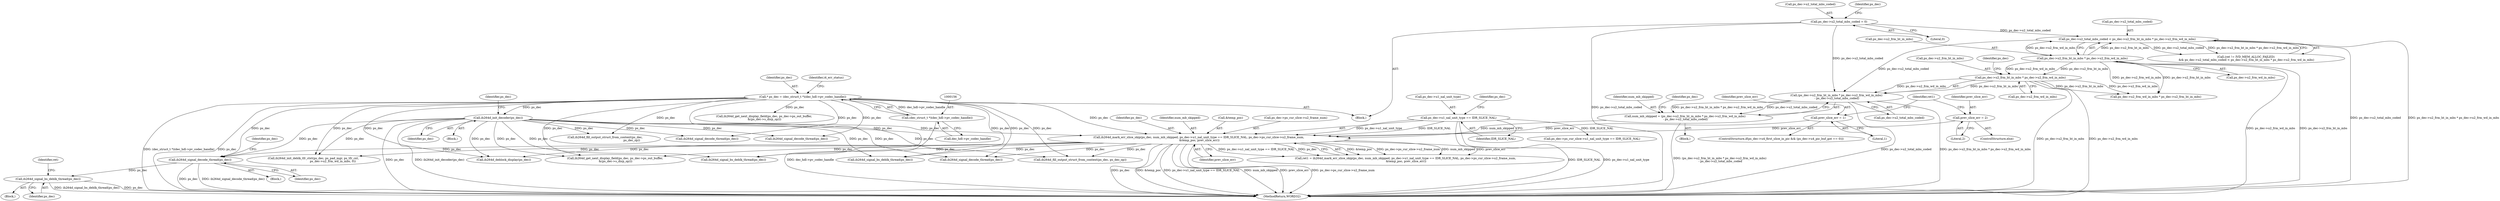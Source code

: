digraph "0_Android_7554755536019e439433c515eeb44e701fb3bfb2@API" {
"1001567" [label="(Call,ih264d_signal_bs_deblk_thread(ps_dec))"];
"1001558" [label="(Call,ih264d_signal_decode_thread(ps_dec))"];
"1000896" [label="(Call,ih264d_init_decoder(ps_dec))"];
"1000153" [label="(Call,* ps_dec = (dec_struct_t *)(dec_hdl->pv_codec_handle))"];
"1000155" [label="(Call,(dec_struct_t *)(dec_hdl->pv_codec_handle))"];
"1001514" [label="(Call,ih264d_mark_err_slice_skip(ps_dec, num_mb_skipped, ps_dec->u1_nal_unit_type == IDR_SLICE_NAL, ps_dec->ps_cur_slice->u2_frame_num,\n &temp_poc, prev_slice_err))"];
"1001482" [label="(Call,num_mb_skipped = (ps_dec->u2_frm_ht_in_mbs * ps_dec->u2_frm_wd_in_mbs)\n - ps_dec->u2_total_mbs_coded)"];
"1001484" [label="(Call,(ps_dec->u2_frm_ht_in_mbs * ps_dec->u2_frm_wd_in_mbs)\n - ps_dec->u2_total_mbs_coded)"];
"1001485" [label="(Call,ps_dec->u2_frm_ht_in_mbs * ps_dec->u2_frm_wd_in_mbs)"];
"1001470" [label="(Call,ps_dec->u2_frm_ht_in_mbs * ps_dec->u2_frm_wd_in_mbs)"];
"1001466" [label="(Call,ps_dec->u2_total_mbs_coded < ps_dec->u2_frm_ht_in_mbs * ps_dec->u2_frm_wd_in_mbs)"];
"1000908" [label="(Call,ps_dec->u2_total_mbs_coded = 0)"];
"1001517" [label="(Call,ps_dec->u1_nal_unit_type == IDR_SLICE_NAL)"];
"1001505" [label="(Call,prev_slice_err = 1)"];
"1001509" [label="(Call,prev_slice_err = 2)"];
"1001477" [label="(Block,)"];
"1000909" [label="(Call,ps_dec->u2_total_mbs_coded)"];
"1001510" [label="(Identifier,prev_slice_err)"];
"1001489" [label="(Call,ps_dec->u2_frm_wd_in_mbs)"];
"1001524" [label="(Identifier,ps_dec)"];
"1001647" [label="(Call,ih264d_init_deblk_tfr_ctxt(ps_dec, ps_pad_mgr, ps_tfr_cxt,\n                                           ps_dec->u2_frm_wd_in_mbs, 0))"];
"1001486" [label="(Call,ps_dec->u2_frm_ht_in_mbs)"];
"1001470" [label="(Call,ps_dec->u2_frm_ht_in_mbs * ps_dec->u2_frm_wd_in_mbs)"];
"1000157" [label="(Call,dec_hdl->pv_codec_handle)"];
"1001483" [label="(Identifier,num_mb_skipped)"];
"1001515" [label="(Identifier,ps_dec)"];
"1001514" [label="(Call,ih264d_mark_err_slice_skip(ps_dec, num_mb_skipped, ps_dec->u1_nal_unit_type == IDR_SLICE_NAL, ps_dec->ps_cur_slice->u2_frame_num,\n &temp_poc, prev_slice_err))"];
"1001568" [label="(Identifier,ps_dec)"];
"1001495" [label="(ControlStructure,if(ps_dec->u4_first_slice_in_pic && (ps_dec->u4_pic_buf_got == 0)))"];
"1000900" [label="(Identifier,ps_dec)"];
"1001508" [label="(ControlStructure,else)"];
"1001567" [label="(Call,ih264d_signal_bs_deblk_thread(ps_dec))"];
"1001529" [label="(Identifier,prev_slice_err)"];
"1001506" [label="(Identifier,prev_slice_err)"];
"1001518" [label="(Call,ps_dec->u1_nal_unit_type)"];
"1001845" [label="(Call,ih264d_deblock_display(ps_dec))"];
"1000897" [label="(Identifier,ps_dec)"];
"1001507" [label="(Literal,1)"];
"1001485" [label="(Call,ps_dec->u2_frm_ht_in_mbs * ps_dec->u2_frm_wd_in_mbs)"];
"1001632" [label="(Call,ps_dec->u2_frm_wd_in_mbs * ps_dec->u2_frm_ht_in_mbs)"];
"1000153" [label="(Call,* ps_dec = (dec_struct_t *)(dec_hdl->pv_codec_handle))"];
"1001474" [label="(Call,ps_dec->u2_frm_wd_in_mbs)"];
"1000912" [label="(Literal,0)"];
"1000895" [label="(Block,)"];
"1002129" [label="(MethodReturn,WORD32)"];
"1001467" [label="(Call,ps_dec->u2_total_mbs_coded)"];
"1001981" [label="(Call,ih264d_get_next_display_field(ps_dec, ps_dec->ps_out_buffer,\n &(ps_dec->s_disp_op)))"];
"1001521" [label="(Identifier,IDR_SLICE_NAL)"];
"1001571" [label="(Identifier,ret)"];
"1001512" [label="(Call,ret1 = ih264d_mark_err_slice_skip(ps_dec, num_mb_skipped, ps_dec->u1_nal_unit_type == IDR_SLICE_NAL, ps_dec->ps_cur_slice->u2_frame_num,\n &temp_poc, prev_slice_err))"];
"1001516" [label="(Identifier,num_mb_skipped)"];
"1001559" [label="(Identifier,ps_dec)"];
"1001471" [label="(Call,ps_dec->u2_frm_ht_in_mbs)"];
"1001873" [label="(Call,ps_dec->ps_cur_slice->u1_nal_unit_type == IDR_SLICE_NAL)"];
"1001462" [label="(Call,(ret != IVD_MEM_ALLOC_FAILED)\n && ps_dec->u2_total_mbs_coded < ps_dec->u2_frm_ht_in_mbs * ps_dec->u2_frm_wd_in_mbs)"];
"1001513" [label="(Identifier,ret1)"];
"1000713" [label="(Call,ih264d_get_next_display_field(ps_dec, ps_dec->ps_out_buffer,\n &(ps_dec->s_disp_op)))"];
"1001493" [label="(Identifier,ps_dec)"];
"1001509" [label="(Call,prev_slice_err = 2)"];
"1001967" [label="(Call,ih264d_signal_bs_deblk_thread(ps_dec))"];
"1000155" [label="(Call,(dec_struct_t *)(dec_hdl->pv_codec_handle))"];
"1001482" [label="(Call,num_mb_skipped = (ps_dec->u2_frm_ht_in_mbs * ps_dec->u2_frm_wd_in_mbs)\n - ps_dec->u2_total_mbs_coded)"];
"1001511" [label="(Literal,2)"];
"1001563" [label="(Identifier,ps_dec)"];
"1000162" [label="(Identifier,i4_err_status)"];
"1001517" [label="(Call,ps_dec->u1_nal_unit_type == IDR_SLICE_NAL)"];
"1001466" [label="(Call,ps_dec->u2_total_mbs_coded < ps_dec->u2_frm_ht_in_mbs * ps_dec->u2_frm_wd_in_mbs)"];
"1001566" [label="(Block,)"];
"1001789" [label="(Call,ih264d_signal_bs_deblk_thread(ps_dec))"];
"1001527" [label="(Call,&temp_poc)"];
"1000908" [label="(Call,ps_dec->u2_total_mbs_coded = 0)"];
"1001522" [label="(Call,ps_dec->ps_cur_slice->u2_frame_num)"];
"1001248" [label="(Call,ih264d_fill_output_struct_from_context(ps_dec,\n                                                           ps_dec_op))"];
"1001389" [label="(Call,ih264d_signal_decode_thread(ps_dec))"];
"1001184" [label="(Call,ih264d_signal_decode_thread(ps_dec))"];
"1000896" [label="(Call,ih264d_init_decoder(ps_dec))"];
"1000154" [label="(Identifier,ps_dec)"];
"1000915" [label="(Identifier,ps_dec)"];
"1001505" [label="(Call,prev_slice_err = 1)"];
"1001484" [label="(Call,(ps_dec->u2_frm_ht_in_mbs * ps_dec->u2_frm_wd_in_mbs)\n - ps_dec->u2_total_mbs_coded)"];
"1001558" [label="(Call,ih264d_signal_decode_thread(ps_dec))"];
"1001681" [label="(Call,ih264d_signal_decode_thread(ps_dec))"];
"1001492" [label="(Call,ps_dec->u2_total_mbs_coded)"];
"1000151" [label="(Block,)"];
"1002009" [label="(Call,ih264d_fill_output_struct_from_context(ps_dec, ps_dec_op))"];
"1001498" [label="(Identifier,ps_dec)"];
"1001557" [label="(Block,)"];
"1001567" -> "1001566"  [label="AST: "];
"1001567" -> "1001568"  [label="CFG: "];
"1001568" -> "1001567"  [label="AST: "];
"1001571" -> "1001567"  [label="CFG: "];
"1001567" -> "1002129"  [label="DDG: ih264d_signal_bs_deblk_thread(ps_dec)"];
"1001567" -> "1002129"  [label="DDG: ps_dec"];
"1001558" -> "1001567"  [label="DDG: ps_dec"];
"1001558" -> "1001557"  [label="AST: "];
"1001558" -> "1001559"  [label="CFG: "];
"1001559" -> "1001558"  [label="AST: "];
"1001563" -> "1001558"  [label="CFG: "];
"1001558" -> "1002129"  [label="DDG: ih264d_signal_decode_thread(ps_dec)"];
"1001558" -> "1002129"  [label="DDG: ps_dec"];
"1000896" -> "1001558"  [label="DDG: ps_dec"];
"1001514" -> "1001558"  [label="DDG: ps_dec"];
"1000153" -> "1001558"  [label="DDG: ps_dec"];
"1000896" -> "1000895"  [label="AST: "];
"1000896" -> "1000897"  [label="CFG: "];
"1000897" -> "1000896"  [label="AST: "];
"1000900" -> "1000896"  [label="CFG: "];
"1000896" -> "1002129"  [label="DDG: ps_dec"];
"1000896" -> "1002129"  [label="DDG: ih264d_init_decoder(ps_dec)"];
"1000153" -> "1000896"  [label="DDG: ps_dec"];
"1000896" -> "1001184"  [label="DDG: ps_dec"];
"1000896" -> "1001248"  [label="DDG: ps_dec"];
"1000896" -> "1001389"  [label="DDG: ps_dec"];
"1000896" -> "1001514"  [label="DDG: ps_dec"];
"1000896" -> "1001647"  [label="DDG: ps_dec"];
"1000896" -> "1001681"  [label="DDG: ps_dec"];
"1000896" -> "1001789"  [label="DDG: ps_dec"];
"1000896" -> "1001845"  [label="DDG: ps_dec"];
"1000896" -> "1001967"  [label="DDG: ps_dec"];
"1000896" -> "1001981"  [label="DDG: ps_dec"];
"1000896" -> "1002009"  [label="DDG: ps_dec"];
"1000153" -> "1000151"  [label="AST: "];
"1000153" -> "1000155"  [label="CFG: "];
"1000154" -> "1000153"  [label="AST: "];
"1000155" -> "1000153"  [label="AST: "];
"1000162" -> "1000153"  [label="CFG: "];
"1000153" -> "1002129"  [label="DDG: (dec_struct_t *)(dec_hdl->pv_codec_handle)"];
"1000153" -> "1002129"  [label="DDG: ps_dec"];
"1000155" -> "1000153"  [label="DDG: dec_hdl->pv_codec_handle"];
"1000153" -> "1000713"  [label="DDG: ps_dec"];
"1000153" -> "1001184"  [label="DDG: ps_dec"];
"1000153" -> "1001248"  [label="DDG: ps_dec"];
"1000153" -> "1001389"  [label="DDG: ps_dec"];
"1000153" -> "1001514"  [label="DDG: ps_dec"];
"1000153" -> "1001647"  [label="DDG: ps_dec"];
"1000153" -> "1001681"  [label="DDG: ps_dec"];
"1000153" -> "1001789"  [label="DDG: ps_dec"];
"1000153" -> "1001845"  [label="DDG: ps_dec"];
"1000153" -> "1001967"  [label="DDG: ps_dec"];
"1000153" -> "1001981"  [label="DDG: ps_dec"];
"1000153" -> "1002009"  [label="DDG: ps_dec"];
"1000155" -> "1000157"  [label="CFG: "];
"1000156" -> "1000155"  [label="AST: "];
"1000157" -> "1000155"  [label="AST: "];
"1000155" -> "1002129"  [label="DDG: dec_hdl->pv_codec_handle"];
"1001514" -> "1001512"  [label="AST: "];
"1001514" -> "1001529"  [label="CFG: "];
"1001515" -> "1001514"  [label="AST: "];
"1001516" -> "1001514"  [label="AST: "];
"1001517" -> "1001514"  [label="AST: "];
"1001522" -> "1001514"  [label="AST: "];
"1001527" -> "1001514"  [label="AST: "];
"1001529" -> "1001514"  [label="AST: "];
"1001512" -> "1001514"  [label="CFG: "];
"1001514" -> "1002129"  [label="DDG: ps_dec->u1_nal_unit_type == IDR_SLICE_NAL"];
"1001514" -> "1002129"  [label="DDG: num_mb_skipped"];
"1001514" -> "1002129"  [label="DDG: prev_slice_err"];
"1001514" -> "1002129"  [label="DDG: ps_dec->ps_cur_slice->u2_frame_num"];
"1001514" -> "1002129"  [label="DDG: ps_dec"];
"1001514" -> "1002129"  [label="DDG: &temp_poc"];
"1001514" -> "1001512"  [label="DDG: &temp_poc"];
"1001514" -> "1001512"  [label="DDG: ps_dec->ps_cur_slice->u2_frame_num"];
"1001514" -> "1001512"  [label="DDG: num_mb_skipped"];
"1001514" -> "1001512"  [label="DDG: prev_slice_err"];
"1001514" -> "1001512"  [label="DDG: ps_dec->u1_nal_unit_type == IDR_SLICE_NAL"];
"1001514" -> "1001512"  [label="DDG: ps_dec"];
"1001482" -> "1001514"  [label="DDG: num_mb_skipped"];
"1001517" -> "1001514"  [label="DDG: ps_dec->u1_nal_unit_type"];
"1001517" -> "1001514"  [label="DDG: IDR_SLICE_NAL"];
"1001505" -> "1001514"  [label="DDG: prev_slice_err"];
"1001509" -> "1001514"  [label="DDG: prev_slice_err"];
"1001514" -> "1001647"  [label="DDG: ps_dec"];
"1001514" -> "1001681"  [label="DDG: ps_dec"];
"1001514" -> "1001789"  [label="DDG: ps_dec"];
"1001514" -> "1001845"  [label="DDG: ps_dec"];
"1001514" -> "1001967"  [label="DDG: ps_dec"];
"1001514" -> "1001981"  [label="DDG: ps_dec"];
"1001514" -> "1002009"  [label="DDG: ps_dec"];
"1001482" -> "1001477"  [label="AST: "];
"1001482" -> "1001484"  [label="CFG: "];
"1001483" -> "1001482"  [label="AST: "];
"1001484" -> "1001482"  [label="AST: "];
"1001498" -> "1001482"  [label="CFG: "];
"1001482" -> "1002129"  [label="DDG: (ps_dec->u2_frm_ht_in_mbs * ps_dec->u2_frm_wd_in_mbs)\n - ps_dec->u2_total_mbs_coded"];
"1001484" -> "1001482"  [label="DDG: ps_dec->u2_frm_ht_in_mbs * ps_dec->u2_frm_wd_in_mbs"];
"1001484" -> "1001482"  [label="DDG: ps_dec->u2_total_mbs_coded"];
"1001484" -> "1001492"  [label="CFG: "];
"1001485" -> "1001484"  [label="AST: "];
"1001492" -> "1001484"  [label="AST: "];
"1001484" -> "1002129"  [label="DDG: ps_dec->u2_total_mbs_coded"];
"1001484" -> "1002129"  [label="DDG: ps_dec->u2_frm_ht_in_mbs * ps_dec->u2_frm_wd_in_mbs"];
"1001485" -> "1001484"  [label="DDG: ps_dec->u2_frm_ht_in_mbs"];
"1001485" -> "1001484"  [label="DDG: ps_dec->u2_frm_wd_in_mbs"];
"1001466" -> "1001484"  [label="DDG: ps_dec->u2_total_mbs_coded"];
"1000908" -> "1001484"  [label="DDG: ps_dec->u2_total_mbs_coded"];
"1001485" -> "1001489"  [label="CFG: "];
"1001486" -> "1001485"  [label="AST: "];
"1001489" -> "1001485"  [label="AST: "];
"1001493" -> "1001485"  [label="CFG: "];
"1001485" -> "1002129"  [label="DDG: ps_dec->u2_frm_ht_in_mbs"];
"1001485" -> "1002129"  [label="DDG: ps_dec->u2_frm_wd_in_mbs"];
"1001470" -> "1001485"  [label="DDG: ps_dec->u2_frm_ht_in_mbs"];
"1001470" -> "1001485"  [label="DDG: ps_dec->u2_frm_wd_in_mbs"];
"1001485" -> "1001632"  [label="DDG: ps_dec->u2_frm_wd_in_mbs"];
"1001485" -> "1001632"  [label="DDG: ps_dec->u2_frm_ht_in_mbs"];
"1001470" -> "1001466"  [label="AST: "];
"1001470" -> "1001474"  [label="CFG: "];
"1001471" -> "1001470"  [label="AST: "];
"1001474" -> "1001470"  [label="AST: "];
"1001466" -> "1001470"  [label="CFG: "];
"1001470" -> "1002129"  [label="DDG: ps_dec->u2_frm_wd_in_mbs"];
"1001470" -> "1002129"  [label="DDG: ps_dec->u2_frm_ht_in_mbs"];
"1001470" -> "1001466"  [label="DDG: ps_dec->u2_frm_ht_in_mbs"];
"1001470" -> "1001466"  [label="DDG: ps_dec->u2_frm_wd_in_mbs"];
"1001470" -> "1001632"  [label="DDG: ps_dec->u2_frm_wd_in_mbs"];
"1001470" -> "1001632"  [label="DDG: ps_dec->u2_frm_ht_in_mbs"];
"1001466" -> "1001462"  [label="AST: "];
"1001467" -> "1001466"  [label="AST: "];
"1001462" -> "1001466"  [label="CFG: "];
"1001466" -> "1002129"  [label="DDG: ps_dec->u2_total_mbs_coded"];
"1001466" -> "1002129"  [label="DDG: ps_dec->u2_frm_ht_in_mbs * ps_dec->u2_frm_wd_in_mbs"];
"1001466" -> "1001462"  [label="DDG: ps_dec->u2_total_mbs_coded"];
"1001466" -> "1001462"  [label="DDG: ps_dec->u2_frm_ht_in_mbs * ps_dec->u2_frm_wd_in_mbs"];
"1000908" -> "1001466"  [label="DDG: ps_dec->u2_total_mbs_coded"];
"1000908" -> "1000151"  [label="AST: "];
"1000908" -> "1000912"  [label="CFG: "];
"1000909" -> "1000908"  [label="AST: "];
"1000912" -> "1000908"  [label="AST: "];
"1000915" -> "1000908"  [label="CFG: "];
"1000908" -> "1002129"  [label="DDG: ps_dec->u2_total_mbs_coded"];
"1001517" -> "1001521"  [label="CFG: "];
"1001518" -> "1001517"  [label="AST: "];
"1001521" -> "1001517"  [label="AST: "];
"1001524" -> "1001517"  [label="CFG: "];
"1001517" -> "1002129"  [label="DDG: IDR_SLICE_NAL"];
"1001517" -> "1002129"  [label="DDG: ps_dec->u1_nal_unit_type"];
"1001517" -> "1001873"  [label="DDG: IDR_SLICE_NAL"];
"1001505" -> "1001495"  [label="AST: "];
"1001505" -> "1001507"  [label="CFG: "];
"1001506" -> "1001505"  [label="AST: "];
"1001507" -> "1001505"  [label="AST: "];
"1001513" -> "1001505"  [label="CFG: "];
"1001509" -> "1001508"  [label="AST: "];
"1001509" -> "1001511"  [label="CFG: "];
"1001510" -> "1001509"  [label="AST: "];
"1001511" -> "1001509"  [label="AST: "];
"1001513" -> "1001509"  [label="CFG: "];
}
